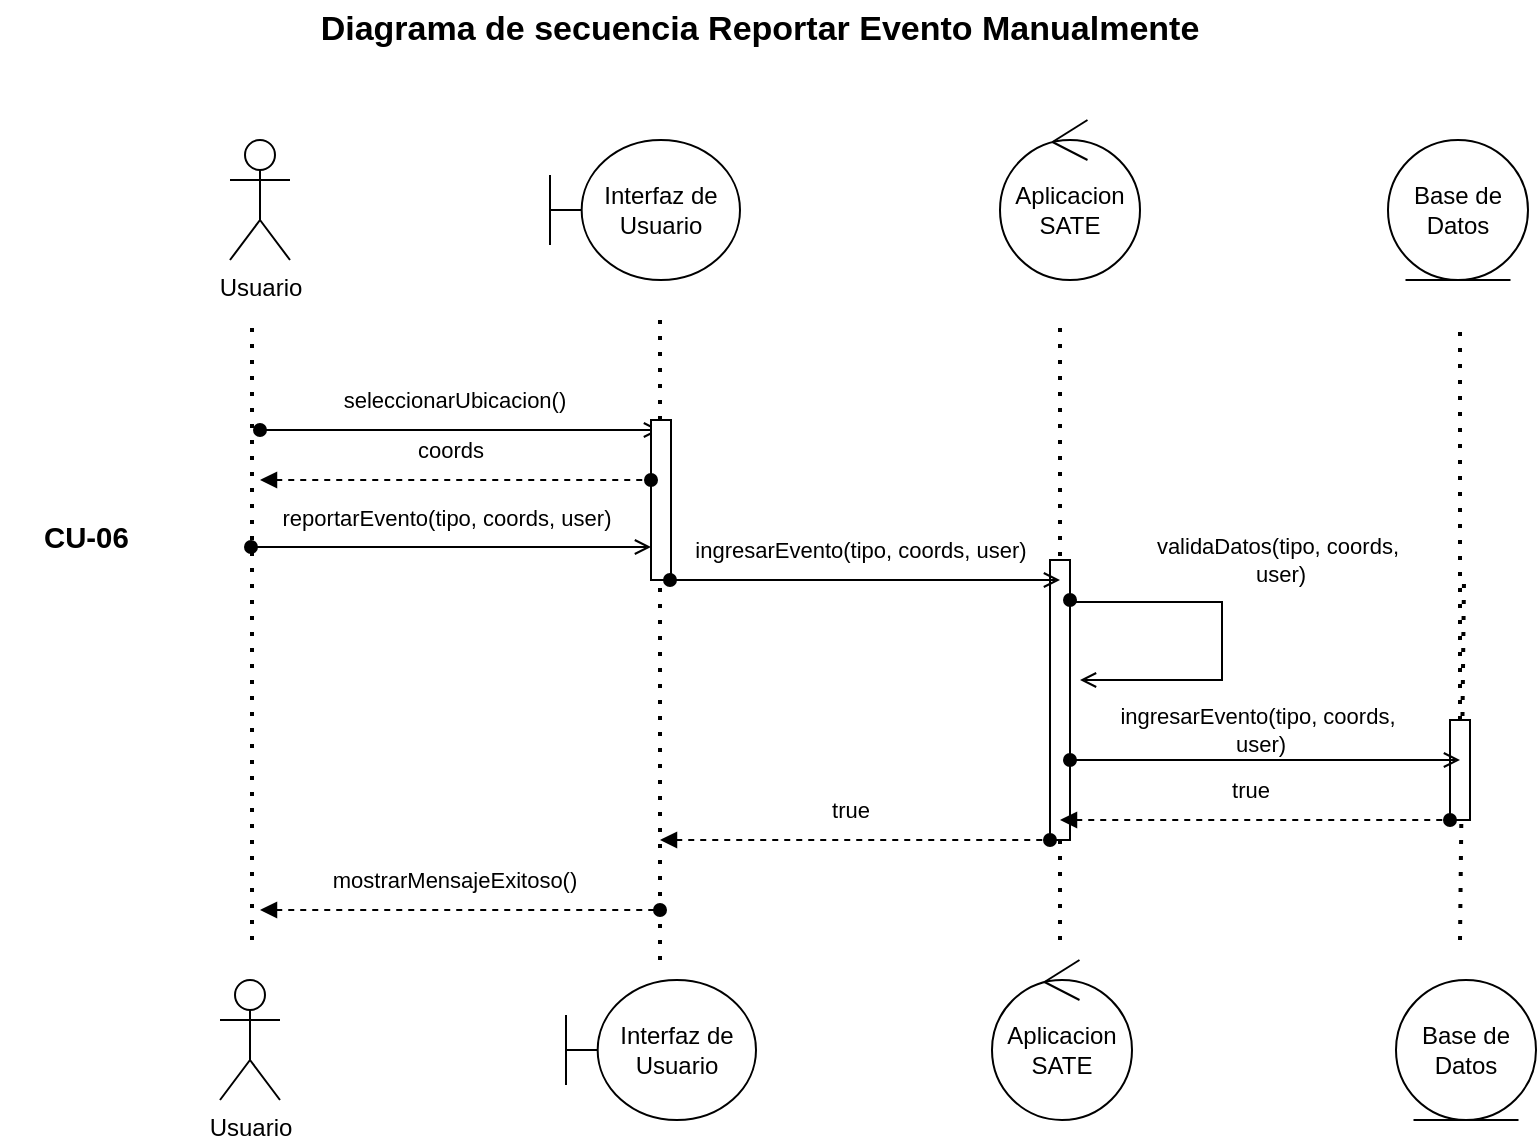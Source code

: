 <mxfile version="28.0.6">
  <diagram name="Page-1" id="2YBvvXClWsGukQMizWep">
    <mxGraphModel dx="1426" dy="841" grid="1" gridSize="10" guides="1" tooltips="1" connect="1" arrows="1" fold="1" page="1" pageScale="1" pageWidth="850" pageHeight="1100" math="0" shadow="0">
      <root>
        <mxCell id="0" />
        <mxCell id="1" parent="0" />
        <mxCell id="ABZ5sj9WDaekH95xxPdQ-2" value="Usuario" style="shape=umlActor;verticalLabelPosition=bottom;verticalAlign=top;html=1;" parent="1" vertex="1">
          <mxGeometry x="155" y="100" width="30" height="60" as="geometry" />
        </mxCell>
        <mxCell id="ABZ5sj9WDaekH95xxPdQ-3" value="Interfaz de&lt;div&gt;Usuario&lt;/div&gt;" style="shape=umlBoundary;whiteSpace=wrap;html=1;" parent="1" vertex="1">
          <mxGeometry x="315" y="100" width="95" height="70" as="geometry" />
        </mxCell>
        <mxCell id="ABZ5sj9WDaekH95xxPdQ-4" value="Aplicacion&lt;div&gt;SATE&lt;/div&gt;" style="ellipse;shape=umlControl;whiteSpace=wrap;html=1;" parent="1" vertex="1">
          <mxGeometry x="540" y="90" width="70" height="80" as="geometry" />
        </mxCell>
        <mxCell id="ABZ5sj9WDaekH95xxPdQ-5" value="Base de Datos" style="ellipse;shape=umlEntity;whiteSpace=wrap;html=1;" parent="1" vertex="1">
          <mxGeometry x="734" y="100" width="70" height="70" as="geometry" />
        </mxCell>
        <mxCell id="ABZ5sj9WDaekH95xxPdQ-17" value="" style="endArrow=open;html=1;rounded=0;align=center;verticalAlign=top;endFill=0;labelBackgroundColor=none;endSize=6;startArrow=oval;startFill=1;" parent="1" edge="1">
          <mxGeometry relative="1" as="geometry">
            <mxPoint x="170" y="245" as="sourcePoint" />
            <mxPoint x="370" y="245" as="targetPoint" />
          </mxGeometry>
        </mxCell>
        <mxCell id="ABZ5sj9WDaekH95xxPdQ-24" value="seleccionarUbicacion()" style="edgeLabel;html=1;align=center;verticalAlign=middle;resizable=0;points=[];" parent="ABZ5sj9WDaekH95xxPdQ-17" vertex="1" connectable="0">
          <mxGeometry x="-0.03" y="-2" relative="1" as="geometry">
            <mxPoint y="-17" as="offset" />
          </mxGeometry>
        </mxCell>
        <mxCell id="ABZ5sj9WDaekH95xxPdQ-19" value="" style="endArrow=none;dashed=1;html=1;dashPattern=1 3;strokeWidth=2;rounded=0;" parent="1" edge="1">
          <mxGeometry width="50" height="50" relative="1" as="geometry">
            <mxPoint x="166" y="500" as="sourcePoint" />
            <mxPoint x="166" y="190" as="targetPoint" />
          </mxGeometry>
        </mxCell>
        <mxCell id="ABZ5sj9WDaekH95xxPdQ-25" value="" style="endArrow=none;dashed=1;html=1;dashPattern=1 3;strokeWidth=2;rounded=0;" parent="1" edge="1" source="DB4dcHCmd-6OiOvnecMT-34">
          <mxGeometry width="50" height="50" relative="1" as="geometry">
            <mxPoint x="370" y="510" as="sourcePoint" />
            <mxPoint x="370" y="190" as="targetPoint" />
          </mxGeometry>
        </mxCell>
        <mxCell id="ABZ5sj9WDaekH95xxPdQ-28" value="" style="endArrow=none;dashed=1;html=1;dashPattern=1 3;strokeWidth=2;rounded=0;" parent="1" edge="1">
          <mxGeometry width="50" height="50" relative="1" as="geometry">
            <mxPoint x="570" y="500" as="sourcePoint" />
            <mxPoint x="570" y="190" as="targetPoint" />
          </mxGeometry>
        </mxCell>
        <mxCell id="ABZ5sj9WDaekH95xxPdQ-35" value="" style="endArrow=oval;html=1;rounded=0;align=center;verticalAlign=top;endFill=1;labelBackgroundColor=none;endSize=6;startArrow=block;startFill=1;dashed=1;" parent="1" edge="1">
          <mxGeometry relative="1" as="geometry">
            <mxPoint x="170" y="485" as="sourcePoint" />
            <mxPoint x="370" y="485" as="targetPoint" />
          </mxGeometry>
        </mxCell>
        <mxCell id="ABZ5sj9WDaekH95xxPdQ-36" value="mostrarMensajeExitoso()" style="edgeLabel;html=1;align=center;verticalAlign=middle;resizable=0;points=[];" parent="ABZ5sj9WDaekH95xxPdQ-35" vertex="1" connectable="0">
          <mxGeometry x="-0.03" y="-2" relative="1" as="geometry">
            <mxPoint y="-17" as="offset" />
          </mxGeometry>
        </mxCell>
        <mxCell id="ABZ5sj9WDaekH95xxPdQ-44" value="" style="endArrow=none;dashed=1;html=1;dashPattern=1 3;strokeWidth=2;rounded=0;" parent="1" source="ABZ5sj9WDaekH95xxPdQ-41" edge="1">
          <mxGeometry width="50" height="50" relative="1" as="geometry">
            <mxPoint x="770" y="658" as="sourcePoint" />
            <mxPoint x="770" y="190" as="targetPoint" />
          </mxGeometry>
        </mxCell>
        <mxCell id="ABZ5sj9WDaekH95xxPdQ-45" value="" style="endArrow=none;dashed=1;html=1;dashPattern=1 3;strokeWidth=2;rounded=0;" parent="1" edge="1">
          <mxGeometry width="50" height="50" relative="1" as="geometry">
            <mxPoint x="770" y="500" as="sourcePoint" />
            <mxPoint x="772" y="320.0" as="targetPoint" />
          </mxGeometry>
        </mxCell>
        <mxCell id="ABZ5sj9WDaekH95xxPdQ-41" value="" style="html=1;points=[[0,0,0,0,5],[0,1,0,0,-5],[1,0,0,0,5],[1,1,0,0,-5]];perimeter=orthogonalPerimeter;outlineConnect=0;targetShapes=umlLifeline;portConstraint=eastwest;newEdgeStyle={&quot;curved&quot;:0,&quot;rounded&quot;:0};" parent="1" vertex="1">
          <mxGeometry x="765" y="390" width="10" height="50" as="geometry" />
        </mxCell>
        <mxCell id="ABZ5sj9WDaekH95xxPdQ-46" value="" style="html=1;points=[[0,0,0,0,5],[0,1,0,0,-5],[1,0,0,0,5],[1,1,0,0,-5]];perimeter=orthogonalPerimeter;outlineConnect=0;targetShapes=umlLifeline;portConstraint=eastwest;newEdgeStyle={&quot;curved&quot;:0,&quot;rounded&quot;:0};" parent="1" vertex="1">
          <mxGeometry x="565" y="310" width="10" height="140" as="geometry" />
        </mxCell>
        <mxCell id="ABZ5sj9WDaekH95xxPdQ-86" value="&lt;font face=&quot;Helvetica&quot; style=&quot;color: rgb(0, 0, 0);&quot;&gt;&lt;b&gt;Diagrama de secuencia&amp;nbsp;&lt;/b&gt;&lt;/font&gt;&lt;b&gt;Reportar Evento Manualmente&lt;/b&gt;" style="text;html=1;align=center;verticalAlign=middle;whiteSpace=wrap;rounded=0;fontSize=17;labelBackgroundColor=none;" parent="1" vertex="1">
          <mxGeometry x="40" y="30" width="760" height="30" as="geometry" />
        </mxCell>
        <mxCell id="-3YJMCLxWVWfuqVuO418-2" value="&lt;span style=&quot;font-size:11pt;font-family:Calibri,sans-serif;color:#000000;background-color:transparent;font-weight:700;font-style:normal;font-variant:normal;text-decoration:none;vertical-align:baseline;white-space:pre;white-space:pre-wrap;&quot; id=&quot;docs-internal-guid-798fa533-7fff-13b6-7e76-6c3bec179e6d&quot;&gt;CU-06&lt;/span&gt;" style="text;whiteSpace=wrap;html=1;" parent="1" vertex="1">
          <mxGeometry x="60" y="284" width="70" height="40" as="geometry" />
        </mxCell>
        <mxCell id="DB4dcHCmd-6OiOvnecMT-1" value="Usuario" style="shape=umlActor;verticalLabelPosition=bottom;verticalAlign=top;html=1;" vertex="1" parent="1">
          <mxGeometry x="150" y="520" width="30" height="60" as="geometry" />
        </mxCell>
        <mxCell id="DB4dcHCmd-6OiOvnecMT-2" value="Interfaz de&lt;div&gt;Usuario&lt;/div&gt;" style="shape=umlBoundary;whiteSpace=wrap;html=1;" vertex="1" parent="1">
          <mxGeometry x="323" y="520" width="95" height="70" as="geometry" />
        </mxCell>
        <mxCell id="DB4dcHCmd-6OiOvnecMT-3" value="Aplicacion&lt;div&gt;SATE&lt;/div&gt;" style="ellipse;shape=umlControl;whiteSpace=wrap;html=1;" vertex="1" parent="1">
          <mxGeometry x="536" y="510" width="70" height="80" as="geometry" />
        </mxCell>
        <mxCell id="DB4dcHCmd-6OiOvnecMT-4" value="Base de Datos" style="ellipse;shape=umlEntity;whiteSpace=wrap;html=1;" vertex="1" parent="1">
          <mxGeometry x="738" y="520" width="70" height="70" as="geometry" />
        </mxCell>
        <mxCell id="DB4dcHCmd-6OiOvnecMT-28" value="" style="endArrow=open;html=1;rounded=0;align=center;verticalAlign=top;endFill=0;labelBackgroundColor=none;endSize=6;startArrow=oval;startFill=1;edgeStyle=orthogonalEdgeStyle;" edge="1" parent="1">
          <mxGeometry relative="1" as="geometry">
            <mxPoint x="575" y="330" as="sourcePoint" />
            <mxPoint x="580" y="370" as="targetPoint" />
            <Array as="points">
              <mxPoint x="575" y="331" />
              <mxPoint x="651" y="331" />
            </Array>
          </mxGeometry>
        </mxCell>
        <mxCell id="DB4dcHCmd-6OiOvnecMT-29" value="validaDatos(tipo, coords,&amp;nbsp;&lt;div&gt;user)&lt;/div&gt;" style="edgeLabel;html=1;align=center;verticalAlign=middle;resizable=0;points=[];" vertex="1" connectable="0" parent="DB4dcHCmd-6OiOvnecMT-28">
          <mxGeometry x="-0.03" y="-2" relative="1" as="geometry">
            <mxPoint x="31" y="-35" as="offset" />
          </mxGeometry>
        </mxCell>
        <mxCell id="DB4dcHCmd-6OiOvnecMT-30" value="" style="endArrow=oval;html=1;rounded=0;align=center;verticalAlign=top;endFill=1;labelBackgroundColor=none;endSize=6;startArrow=block;startFill=1;dashed=1;" edge="1" parent="1">
          <mxGeometry relative="1" as="geometry">
            <mxPoint x="570" y="440" as="sourcePoint" />
            <mxPoint x="765" y="440" as="targetPoint" />
          </mxGeometry>
        </mxCell>
        <mxCell id="DB4dcHCmd-6OiOvnecMT-31" value="true" style="edgeLabel;html=1;align=center;verticalAlign=middle;resizable=0;points=[];" vertex="1" connectable="0" parent="DB4dcHCmd-6OiOvnecMT-30">
          <mxGeometry x="-0.03" y="-2" relative="1" as="geometry">
            <mxPoint y="-17" as="offset" />
          </mxGeometry>
        </mxCell>
        <mxCell id="DB4dcHCmd-6OiOvnecMT-32" value="" style="endArrow=open;html=1;rounded=0;align=center;verticalAlign=top;endFill=0;labelBackgroundColor=none;endSize=6;startArrow=oval;startFill=1;" edge="1" parent="1">
          <mxGeometry relative="1" as="geometry">
            <mxPoint x="575" y="410" as="sourcePoint" />
            <mxPoint x="770" y="410" as="targetPoint" />
          </mxGeometry>
        </mxCell>
        <mxCell id="DB4dcHCmd-6OiOvnecMT-33" value="ingresarEvento(tipo, coords,&amp;nbsp;&lt;br&gt;&lt;span style=&quot;background-color: light-dark(#ffffff, var(--ge-dark-color, #121212)); color: light-dark(rgb(0, 0, 0), rgb(255, 255, 255));&quot;&gt;user&lt;/span&gt;)" style="edgeLabel;html=1;align=center;verticalAlign=middle;resizable=0;points=[];" vertex="1" connectable="0" parent="DB4dcHCmd-6OiOvnecMT-32">
          <mxGeometry x="-0.03" y="-2" relative="1" as="geometry">
            <mxPoint y="-17" as="offset" />
          </mxGeometry>
        </mxCell>
        <mxCell id="DB4dcHCmd-6OiOvnecMT-35" value="" style="endArrow=none;dashed=1;html=1;dashPattern=1 3;strokeWidth=2;rounded=0;" edge="1" parent="1" target="DB4dcHCmd-6OiOvnecMT-34">
          <mxGeometry width="50" height="50" relative="1" as="geometry">
            <mxPoint x="370" y="510" as="sourcePoint" />
            <mxPoint x="370" y="190" as="targetPoint" />
          </mxGeometry>
        </mxCell>
        <mxCell id="DB4dcHCmd-6OiOvnecMT-34" value="" style="html=1;points=[[0,0,0,0,5],[0,1,0,0,-5],[1,0,0,0,5],[1,1,0,0,-5]];perimeter=orthogonalPerimeter;outlineConnect=0;targetShapes=umlLifeline;portConstraint=eastwest;newEdgeStyle={&quot;curved&quot;:0,&quot;rounded&quot;:0};" vertex="1" parent="1">
          <mxGeometry x="365.5" y="240" width="10" height="80" as="geometry" />
        </mxCell>
        <mxCell id="DB4dcHCmd-6OiOvnecMT-37" value="" style="endArrow=open;html=1;rounded=0;align=center;verticalAlign=top;endFill=0;labelBackgroundColor=none;endSize=6;startArrow=oval;startFill=1;" edge="1" parent="1">
          <mxGeometry relative="1" as="geometry">
            <mxPoint x="375" y="320" as="sourcePoint" />
            <mxPoint x="570" y="320" as="targetPoint" />
          </mxGeometry>
        </mxCell>
        <mxCell id="DB4dcHCmd-6OiOvnecMT-38" value="ingresarEvento(tipo, coords, user)" style="edgeLabel;html=1;align=center;verticalAlign=middle;resizable=0;points=[];" vertex="1" connectable="0" parent="DB4dcHCmd-6OiOvnecMT-37">
          <mxGeometry x="-0.03" y="-2" relative="1" as="geometry">
            <mxPoint y="-17" as="offset" />
          </mxGeometry>
        </mxCell>
        <mxCell id="DB4dcHCmd-6OiOvnecMT-39" value="" style="endArrow=oval;html=1;rounded=0;align=center;verticalAlign=top;endFill=1;labelBackgroundColor=none;endSize=6;startArrow=block;startFill=1;dashed=1;" edge="1" parent="1">
          <mxGeometry relative="1" as="geometry">
            <mxPoint x="170" y="270" as="sourcePoint" />
            <mxPoint x="365.5" y="270" as="targetPoint" />
          </mxGeometry>
        </mxCell>
        <mxCell id="DB4dcHCmd-6OiOvnecMT-40" value="coords" style="edgeLabel;html=1;align=center;verticalAlign=middle;resizable=0;points=[];" vertex="1" connectable="0" parent="DB4dcHCmd-6OiOvnecMT-39">
          <mxGeometry x="-0.03" y="-2" relative="1" as="geometry">
            <mxPoint y="-17" as="offset" />
          </mxGeometry>
        </mxCell>
        <mxCell id="DB4dcHCmd-6OiOvnecMT-41" value="" style="endArrow=open;html=1;rounded=0;align=center;verticalAlign=top;endFill=0;labelBackgroundColor=none;endSize=6;startArrow=oval;startFill=1;" edge="1" parent="1">
          <mxGeometry relative="1" as="geometry">
            <mxPoint x="165.5" y="303.5" as="sourcePoint" />
            <mxPoint x="365.5" y="303.5" as="targetPoint" />
          </mxGeometry>
        </mxCell>
        <mxCell id="DB4dcHCmd-6OiOvnecMT-42" value="reportarEvento(tipo, coords, user)" style="edgeLabel;html=1;align=center;verticalAlign=middle;resizable=0;points=[];" vertex="1" connectable="0" parent="DB4dcHCmd-6OiOvnecMT-41">
          <mxGeometry x="-0.03" y="-2" relative="1" as="geometry">
            <mxPoint y="-17" as="offset" />
          </mxGeometry>
        </mxCell>
        <mxCell id="DB4dcHCmd-6OiOvnecMT-43" value="" style="endArrow=oval;html=1;rounded=0;align=center;verticalAlign=top;endFill=1;labelBackgroundColor=none;endSize=6;startArrow=block;startFill=1;dashed=1;" edge="1" parent="1">
          <mxGeometry relative="1" as="geometry">
            <mxPoint x="370" y="450" as="sourcePoint" />
            <mxPoint x="565" y="450" as="targetPoint" />
          </mxGeometry>
        </mxCell>
        <mxCell id="DB4dcHCmd-6OiOvnecMT-44" value="true" style="edgeLabel;html=1;align=center;verticalAlign=middle;resizable=0;points=[];" vertex="1" connectable="0" parent="DB4dcHCmd-6OiOvnecMT-43">
          <mxGeometry x="-0.03" y="-2" relative="1" as="geometry">
            <mxPoint y="-17" as="offset" />
          </mxGeometry>
        </mxCell>
      </root>
    </mxGraphModel>
  </diagram>
</mxfile>
